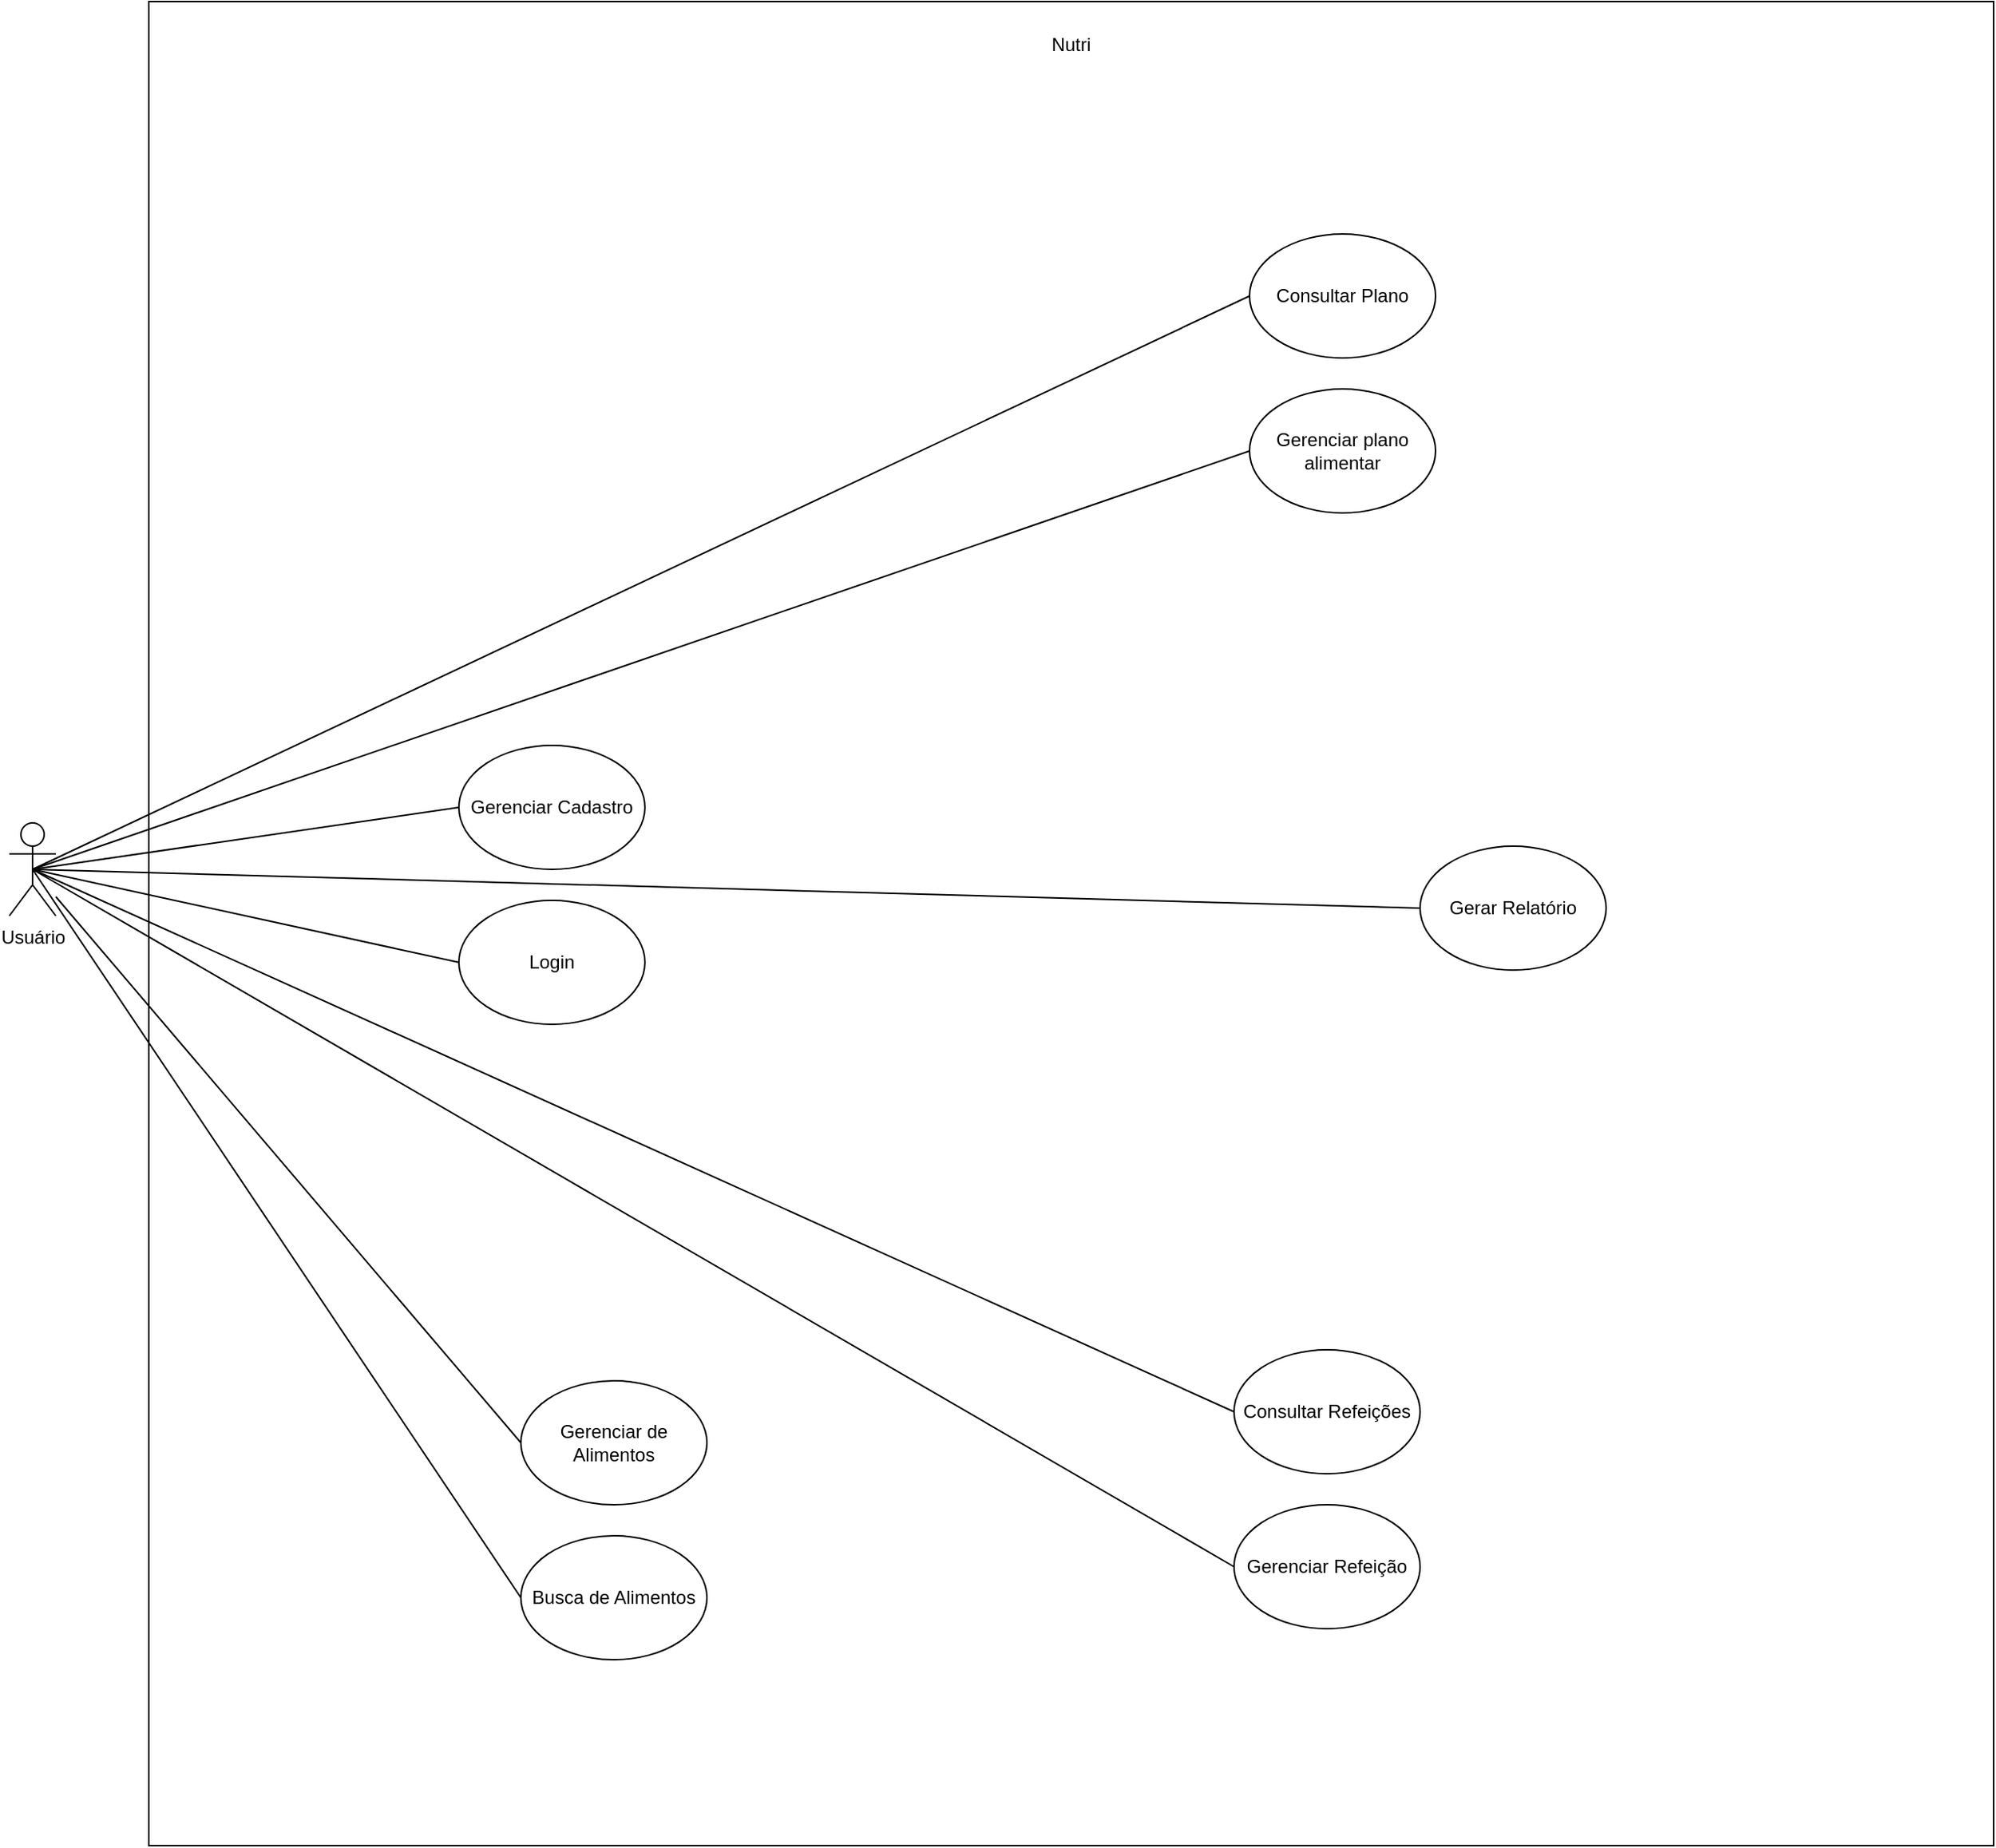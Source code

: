 <mxfile version="26.2.14">
  <diagram id="YsjUWviiVDHZRQJzmepo" name="Página-1">
    <mxGraphModel dx="1426" dy="777" grid="1" gridSize="10" guides="1" tooltips="1" connect="1" arrows="1" fold="1" page="1" pageScale="1" pageWidth="827" pageHeight="1169" math="0" shadow="0">
      <root>
        <mxCell id="0" />
        <mxCell id="1" parent="0" />
        <mxCell id="-N2oqsm_tudMthsLG9wC-6" value="&#xa;Nutri&#xa;&#xa;" style="whiteSpace=wrap;html=1;aspect=fixed;verticalAlign=top;" parent="1" vertex="1">
          <mxGeometry x="450" y="330" width="1190" height="1190" as="geometry" />
        </mxCell>
        <mxCell id="-N2oqsm_tudMthsLG9wC-13" value="Gerar Relatório" style="ellipse;whiteSpace=wrap;html=1;" parent="1" vertex="1">
          <mxGeometry x="1270" y="875" width="120" height="80" as="geometry" />
        </mxCell>
        <mxCell id="-N2oqsm_tudMthsLG9wC-21" value="Consultar Refeições" style="ellipse;whiteSpace=wrap;html=1;" parent="1" vertex="1">
          <mxGeometry x="1150" y="1200" width="120" height="80" as="geometry" />
        </mxCell>
        <mxCell id="-N2oqsm_tudMthsLG9wC-22" value="Consultar Plano" style="ellipse;whiteSpace=wrap;html=1;" parent="1" vertex="1">
          <mxGeometry x="1160" y="480" width="120" height="80" as="geometry" />
        </mxCell>
        <mxCell id="-N2oqsm_tudMthsLG9wC-24" value="Gerenciar Refeição" style="ellipse;whiteSpace=wrap;html=1;" parent="1" vertex="1">
          <mxGeometry x="1150" y="1300" width="120" height="80" as="geometry" />
        </mxCell>
        <mxCell id="-N2oqsm_tudMthsLG9wC-25" value="Gerenciar plano alimentar" style="ellipse;whiteSpace=wrap;html=1;" parent="1" vertex="1">
          <mxGeometry x="1160" y="580" width="120" height="80" as="geometry" />
        </mxCell>
        <mxCell id="-N2oqsm_tudMthsLG9wC-3" value="Usuário" style="shape=umlActor;verticalLabelPosition=bottom;verticalAlign=top;html=1;outlineConnect=0;" parent="1" vertex="1">
          <mxGeometry x="360" y="860" width="30" height="60" as="geometry" />
        </mxCell>
        <mxCell id="-N2oqsm_tudMthsLG9wC-34" value="" style="endArrow=none;html=1;rounded=0;exitX=0.5;exitY=0.5;exitDx=0;exitDy=0;exitPerimeter=0;entryX=0;entryY=0.5;entryDx=0;entryDy=0;" parent="1" source="-N2oqsm_tudMthsLG9wC-3" target="-N2oqsm_tudMthsLG9wC-2" edge="1">
          <mxGeometry width="50" height="50" relative="1" as="geometry">
            <mxPoint x="1040" y="890" as="sourcePoint" />
            <mxPoint x="1090" y="840" as="targetPoint" />
          </mxGeometry>
        </mxCell>
        <mxCell id="-N2oqsm_tudMthsLG9wC-35" value="" style="endArrow=none;html=1;rounded=0;entryX=0.5;entryY=0.5;entryDx=0;entryDy=0;entryPerimeter=0;exitX=0;exitY=0.5;exitDx=0;exitDy=0;" parent="1" source="-N2oqsm_tudMthsLG9wC-9" target="-N2oqsm_tudMthsLG9wC-3" edge="1">
          <mxGeometry width="50" height="50" relative="1" as="geometry">
            <mxPoint x="1040" y="890" as="sourcePoint" />
            <mxPoint x="1090" y="840" as="targetPoint" />
          </mxGeometry>
        </mxCell>
        <mxCell id="-N2oqsm_tudMthsLG9wC-37" value="" style="endArrow=none;html=1;rounded=0;exitX=0.5;exitY=0.5;exitDx=0;exitDy=0;exitPerimeter=0;entryX=0;entryY=0.5;entryDx=0;entryDy=0;" parent="1" source="-N2oqsm_tudMthsLG9wC-3" target="-N2oqsm_tudMthsLG9wC-16" edge="1">
          <mxGeometry width="50" height="50" relative="1" as="geometry">
            <mxPoint x="1050" y="1020" as="sourcePoint" />
            <mxPoint x="1100" y="970" as="targetPoint" />
          </mxGeometry>
        </mxCell>
        <mxCell id="-N2oqsm_tudMthsLG9wC-38" value="" style="endArrow=none;html=1;rounded=0;entryX=0;entryY=0.5;entryDx=0;entryDy=0;" parent="1" source="-N2oqsm_tudMthsLG9wC-3" target="-N2oqsm_tudMthsLG9wC-14" edge="1">
          <mxGeometry width="50" height="50" relative="1" as="geometry">
            <mxPoint x="910" y="1090" as="sourcePoint" />
            <mxPoint x="960" y="1040" as="targetPoint" />
          </mxGeometry>
        </mxCell>
        <mxCell id="5aHy-pPwLtEb8TrV6qQw-5" value="" style="endArrow=none;html=1;rounded=0;exitX=0.5;exitY=0.5;exitDx=0;exitDy=0;exitPerimeter=0;entryX=0;entryY=0.5;entryDx=0;entryDy=0;" parent="1" source="-N2oqsm_tudMthsLG9wC-3" target="-N2oqsm_tudMthsLG9wC-25" edge="1">
          <mxGeometry width="50" height="50" relative="1" as="geometry">
            <mxPoint x="1080" y="890" as="sourcePoint" />
            <mxPoint x="1130" y="840" as="targetPoint" />
          </mxGeometry>
        </mxCell>
        <mxCell id="-N2oqsm_tudMthsLG9wC-9" value="Login" style="ellipse;whiteSpace=wrap;html=1;" parent="1" vertex="1">
          <mxGeometry x="650" y="910" width="120" height="80" as="geometry" />
        </mxCell>
        <mxCell id="5aHy-pPwLtEb8TrV6qQw-7" value="" style="endArrow=none;html=1;rounded=0;exitX=0.5;exitY=0.5;exitDx=0;exitDy=0;exitPerimeter=0;entryX=0;entryY=0.5;entryDx=0;entryDy=0;" parent="1" source="-N2oqsm_tudMthsLG9wC-3" target="-N2oqsm_tudMthsLG9wC-21" edge="1">
          <mxGeometry width="50" height="50" relative="1" as="geometry">
            <mxPoint x="1100" y="1040" as="sourcePoint" />
            <mxPoint x="1150" y="990" as="targetPoint" />
          </mxGeometry>
        </mxCell>
        <mxCell id="5aHy-pPwLtEb8TrV6qQw-8" value="" style="endArrow=none;html=1;rounded=0;exitX=0.5;exitY=0.5;exitDx=0;exitDy=0;exitPerimeter=0;entryX=0;entryY=0.5;entryDx=0;entryDy=0;" parent="1" source="-N2oqsm_tudMthsLG9wC-3" target="-N2oqsm_tudMthsLG9wC-24" edge="1">
          <mxGeometry width="50" height="50" relative="1" as="geometry">
            <mxPoint x="1100" y="1040" as="sourcePoint" />
            <mxPoint x="1150" y="990" as="targetPoint" />
          </mxGeometry>
        </mxCell>
        <mxCell id="5aHy-pPwLtEb8TrV6qQw-10" value="" style="endArrow=none;html=1;rounded=0;exitX=0.5;exitY=0.5;exitDx=0;exitDy=0;exitPerimeter=0;entryX=0;entryY=0.5;entryDx=0;entryDy=0;" parent="1" source="-N2oqsm_tudMthsLG9wC-3" target="-N2oqsm_tudMthsLG9wC-22" edge="1">
          <mxGeometry width="50" height="50" relative="1" as="geometry">
            <mxPoint x="990" y="890" as="sourcePoint" />
            <mxPoint x="1040" y="840" as="targetPoint" />
          </mxGeometry>
        </mxCell>
        <mxCell id="-N2oqsm_tudMthsLG9wC-2" value="Gerenciar Cadastro" style="ellipse;whiteSpace=wrap;html=1;" parent="1" vertex="1">
          <mxGeometry x="650" y="810" width="120" height="80" as="geometry" />
        </mxCell>
        <mxCell id="-N2oqsm_tudMthsLG9wC-14" value="Gerenciar de Alimentos" style="ellipse;whiteSpace=wrap;html=1;" parent="1" vertex="1">
          <mxGeometry x="690" y="1220" width="120" height="80" as="geometry" />
        </mxCell>
        <mxCell id="-N2oqsm_tudMthsLG9wC-16" value="Busca de Alimentos" style="ellipse;whiteSpace=wrap;html=1;" parent="1" vertex="1">
          <mxGeometry x="690" y="1320" width="120" height="80" as="geometry" />
        </mxCell>
        <mxCell id="5aHy-pPwLtEb8TrV6qQw-13" value="" style="endArrow=none;html=1;rounded=0;exitX=0;exitY=0.5;exitDx=0;exitDy=0;entryX=0.5;entryY=0.5;entryDx=0;entryDy=0;entryPerimeter=0;" parent="1" source="-N2oqsm_tudMthsLG9wC-13" target="-N2oqsm_tudMthsLG9wC-3" edge="1">
          <mxGeometry width="50" height="50" relative="1" as="geometry">
            <mxPoint x="1550" y="910" as="sourcePoint" />
            <mxPoint x="1600" y="860" as="targetPoint" />
          </mxGeometry>
        </mxCell>
      </root>
    </mxGraphModel>
  </diagram>
</mxfile>
